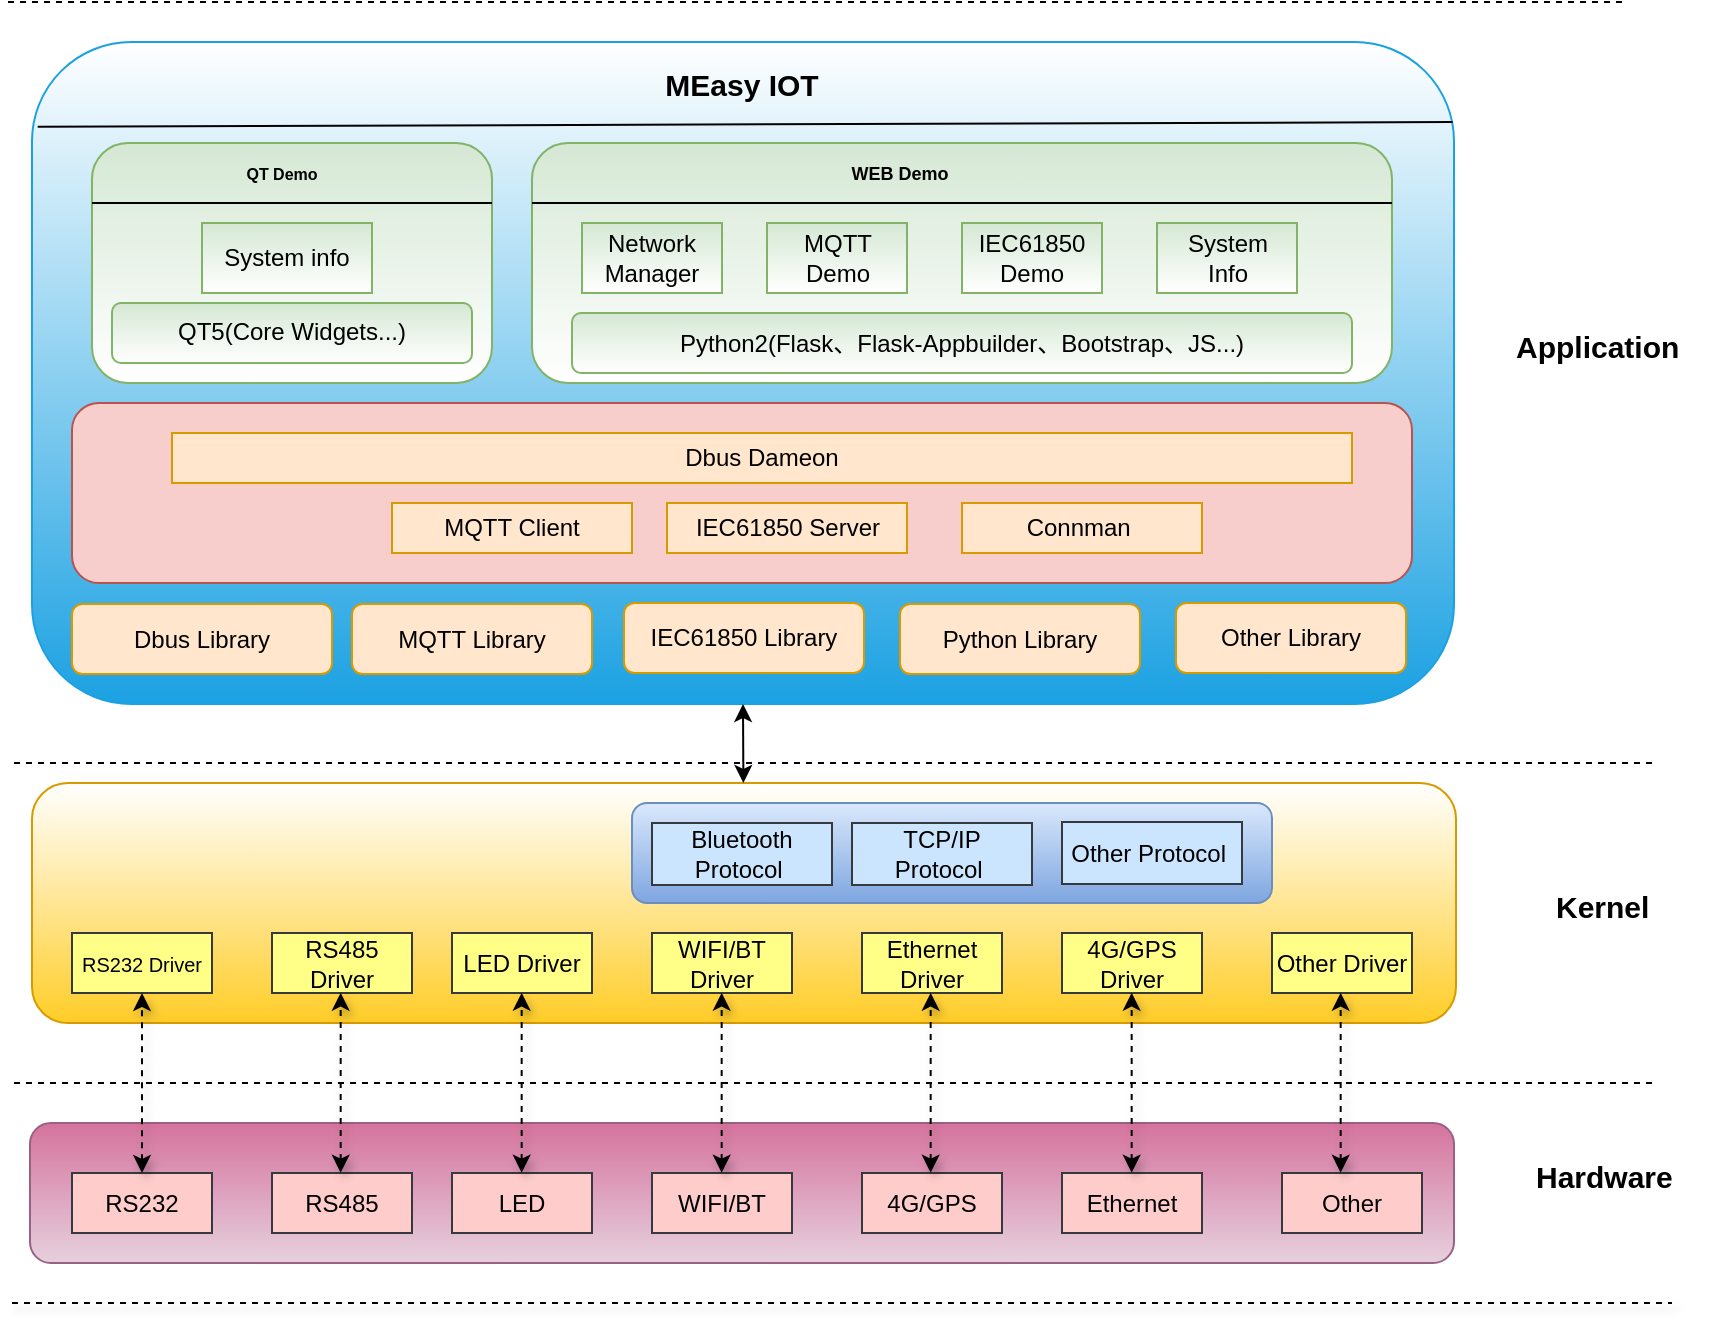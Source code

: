 <mxfile version="12.3.1" type="github" pages="1">
  <diagram id="WmeTKDI0ov2D66W9k7iv" name="第 1 页">
    <mxGraphModel dx="1038" dy="548" grid="1" gridSize="10" guides="1" tooltips="1" connect="1" arrows="1" fold="1" page="1" pageScale="1" pageWidth="1654" pageHeight="2336" math="0" shadow="0">
      <root>
        <mxCell id="0"/>
        <mxCell id="1" parent="0"/>
        <mxCell id="2YWFpv4NdZ1Yad-ay4ea-1" value="" style="rounded=1;whiteSpace=wrap;html=1;fillColor=#e6d0de;strokeColor=#996185;gradientDirection=north;gradientColor=#d5739d;" parent="1" vertex="1">
          <mxGeometry x="14" y="560.5" width="712" height="70" as="geometry"/>
        </mxCell>
        <mxCell id="2YWFpv4NdZ1Yad-ay4ea-2" value="" style="rounded=1;whiteSpace=wrap;html=1;fillColor=#ffcd28;strokeColor=#d79b00;gradientDirection=north;gradientColor=#ffffff;" parent="1" vertex="1">
          <mxGeometry x="15" y="390.5" width="712" height="120" as="geometry"/>
        </mxCell>
        <mxCell id="2YWFpv4NdZ1Yad-ay4ea-3" value="" style="rounded=1;whiteSpace=wrap;html=1;fillColor=#1ba1e2;strokeColor=#1ba1e2;gradientDirection=north;fontColor=#ffffff;gradientColor=#ffffff;" parent="1" vertex="1">
          <mxGeometry x="15" y="20" width="711" height="331" as="geometry"/>
        </mxCell>
        <mxCell id="2YWFpv4NdZ1Yad-ay4ea-4" value="" style="endArrow=none;dashed=1;html=1;shadow=0;rounded=1;comic=0;align=center;verticalAlign=bottom;horizontal=1;jumpStyle=sharp;" parent="1" edge="1">
          <mxGeometry width="50" height="50" relative="1" as="geometry">
            <mxPoint x="810" as="sourcePoint"/>
            <mxPoint as="targetPoint"/>
            <Array as="points"/>
          </mxGeometry>
        </mxCell>
        <mxCell id="2YWFpv4NdZ1Yad-ay4ea-5" value="" style="endArrow=none;dashed=1;html=1;shadow=0;rounded=1;comic=0;align=center;verticalAlign=bottom;horizontal=1;jumpStyle=sharp;" parent="1" edge="1">
          <mxGeometry width="50" height="50" relative="1" as="geometry">
            <mxPoint x="825" y="380.5" as="sourcePoint"/>
            <mxPoint x="5" y="380.5" as="targetPoint"/>
            <Array as="points"/>
          </mxGeometry>
        </mxCell>
        <mxCell id="2YWFpv4NdZ1Yad-ay4ea-6" value="" style="endArrow=none;dashed=1;html=1;shadow=0;rounded=1;comic=0;align=center;verticalAlign=bottom;horizontal=1;jumpStyle=sharp;" parent="1" edge="1">
          <mxGeometry width="50" height="50" relative="1" as="geometry">
            <mxPoint x="825" y="540.5" as="sourcePoint"/>
            <mxPoint x="5" y="540.5" as="targetPoint"/>
          </mxGeometry>
        </mxCell>
        <mxCell id="2YWFpv4NdZ1Yad-ay4ea-7" value="" style="endArrow=none;dashed=1;html=1;shadow=1;align=center;" parent="1" edge="1">
          <mxGeometry width="50" height="50" relative="1" as="geometry">
            <mxPoint x="5" y="650.5" as="sourcePoint"/>
            <mxPoint x="835" y="650.5" as="targetPoint"/>
          </mxGeometry>
        </mxCell>
        <mxCell id="2YWFpv4NdZ1Yad-ay4ea-8" value="RS232" style="rounded=0;whiteSpace=wrap;html=1;fillColor=#ffcccc;strokeColor=#36393d;" parent="1" vertex="1">
          <mxGeometry x="35" y="585.5" width="70" height="30" as="geometry"/>
        </mxCell>
        <mxCell id="2YWFpv4NdZ1Yad-ay4ea-9" value="RS485" style="rounded=0;whiteSpace=wrap;html=1;fillColor=#ffcccc;strokeColor=#36393d;" parent="1" vertex="1">
          <mxGeometry x="135" y="585.5" width="70" height="30" as="geometry"/>
        </mxCell>
        <mxCell id="2YWFpv4NdZ1Yad-ay4ea-10" value="LED" style="rounded=0;whiteSpace=wrap;html=1;fillColor=#ffcccc;strokeColor=#36393d;" parent="1" vertex="1">
          <mxGeometry x="225" y="585.5" width="70" height="30" as="geometry"/>
        </mxCell>
        <mxCell id="2YWFpv4NdZ1Yad-ay4ea-11" value="WIFI/BT" style="rounded=0;whiteSpace=wrap;html=1;fillColor=#ffcccc;strokeColor=#36393d;" parent="1" vertex="1">
          <mxGeometry x="325" y="585.5" width="70" height="30" as="geometry"/>
        </mxCell>
        <mxCell id="2YWFpv4NdZ1Yad-ay4ea-12" value="4G/GPS" style="rounded=0;whiteSpace=wrap;html=1;fillColor=#ffcccc;strokeColor=#36393d;" parent="1" vertex="1">
          <mxGeometry x="430" y="585.5" width="70" height="30" as="geometry"/>
        </mxCell>
        <mxCell id="2YWFpv4NdZ1Yad-ay4ea-13" value="Ethernet" style="rounded=0;whiteSpace=wrap;html=1;fillColor=#ffcccc;strokeColor=#36393d;" parent="1" vertex="1">
          <mxGeometry x="530" y="585.5" width="70" height="30" as="geometry"/>
        </mxCell>
        <mxCell id="2YWFpv4NdZ1Yad-ay4ea-14" value="Other" style="rounded=0;whiteSpace=wrap;html=1;fillColor=#ffcccc;strokeColor=#36393d;" parent="1" vertex="1">
          <mxGeometry x="640" y="585.5" width="70" height="30" as="geometry"/>
        </mxCell>
        <mxCell id="2YWFpv4NdZ1Yad-ay4ea-15" value="&lt;font style=&quot;font-size: 15px&quot;&gt;&lt;b&gt;Hardware&lt;/b&gt;&lt;/font&gt;" style="text;html=1;resizable=0;points=[];autosize=1;align=left;verticalAlign=top;spacingTop=-4;strokeWidth=3;" parent="1" vertex="1">
          <mxGeometry x="765" y="575.5" width="80" height="20" as="geometry"/>
        </mxCell>
        <mxCell id="2YWFpv4NdZ1Yad-ay4ea-16" value="&lt;font style=&quot;font-size: 10px&quot;&gt;RS232 Driver&lt;/font&gt;" style="rounded=0;whiteSpace=wrap;html=1;fillColor=#ffff88;strokeColor=#36393d;" parent="1" vertex="1">
          <mxGeometry x="35" y="465.5" width="70" height="30" as="geometry"/>
        </mxCell>
        <mxCell id="2YWFpv4NdZ1Yad-ay4ea-17" value="RS485 Driver" style="rounded=0;whiteSpace=wrap;html=1;fillColor=#ffff88;strokeColor=#36393d;" parent="1" vertex="1">
          <mxGeometry x="135" y="465.5" width="70" height="30" as="geometry"/>
        </mxCell>
        <mxCell id="2YWFpv4NdZ1Yad-ay4ea-18" value="LED Driver" style="rounded=0;whiteSpace=wrap;html=1;fillColor=#ffff88;strokeColor=#36393d;" parent="1" vertex="1">
          <mxGeometry x="225" y="465.5" width="70" height="30" as="geometry"/>
        </mxCell>
        <mxCell id="2YWFpv4NdZ1Yad-ay4ea-19" value="WIFI/BT Driver" style="rounded=0;whiteSpace=wrap;html=1;fillColor=#ffff88;strokeColor=#36393d;" parent="1" vertex="1">
          <mxGeometry x="325" y="465.5" width="70" height="30" as="geometry"/>
        </mxCell>
        <mxCell id="2YWFpv4NdZ1Yad-ay4ea-20" value="4G/GPS Driver" style="rounded=0;whiteSpace=wrap;html=1;fillColor=#ffff88;strokeColor=#36393d;" parent="1" vertex="1">
          <mxGeometry x="530" y="465.5" width="70" height="30" as="geometry"/>
        </mxCell>
        <mxCell id="2YWFpv4NdZ1Yad-ay4ea-21" value="Ethernet Driver" style="rounded=0;whiteSpace=wrap;html=1;fillColor=#ffff88;strokeColor=#36393d;" parent="1" vertex="1">
          <mxGeometry x="430" y="465.5" width="70" height="30" as="geometry"/>
        </mxCell>
        <mxCell id="2YWFpv4NdZ1Yad-ay4ea-22" value="Other Driver" style="rounded=0;whiteSpace=wrap;html=1;fillColor=#ffff88;strokeColor=#36393d;" parent="1" vertex="1">
          <mxGeometry x="635" y="465.5" width="70" height="30" as="geometry"/>
        </mxCell>
        <mxCell id="2YWFpv4NdZ1Yad-ay4ea-23" value="" style="rounded=1;whiteSpace=wrap;html=1;gradientColor=#7ea6e0;fillColor=#dae8fc;strokeColor=#6c8ebf;" parent="1" vertex="1">
          <mxGeometry x="315" y="400.5" width="320" height="50" as="geometry"/>
        </mxCell>
        <mxCell id="2YWFpv4NdZ1Yad-ay4ea-24" value="Bluetooth Protocol&amp;nbsp;" style="rounded=0;whiteSpace=wrap;html=1;fillColor=#cce5ff;strokeColor=#36393d;" parent="1" vertex="1">
          <mxGeometry x="325" y="410.5" width="90" height="31" as="geometry"/>
        </mxCell>
        <mxCell id="2YWFpv4NdZ1Yad-ay4ea-25" value="TCP/IP Protocol&amp;nbsp;" style="rounded=0;whiteSpace=wrap;html=1;fillColor=#cce5ff;strokeColor=#36393d;" parent="1" vertex="1">
          <mxGeometry x="425" y="410.5" width="90" height="31" as="geometry"/>
        </mxCell>
        <mxCell id="2YWFpv4NdZ1Yad-ay4ea-26" value="Other Protocol&amp;nbsp;" style="rounded=0;whiteSpace=wrap;html=1;fillColor=#cce5ff;strokeColor=#36393d;" parent="1" vertex="1">
          <mxGeometry x="530" y="410" width="90" height="31" as="geometry"/>
        </mxCell>
        <mxCell id="2YWFpv4NdZ1Yad-ay4ea-27" value="Dbus Library" style="rounded=1;whiteSpace=wrap;html=1;fillColor=#ffe6cc;strokeColor=#d79b00;" parent="1" vertex="1">
          <mxGeometry x="35" y="301" width="130" height="35" as="geometry"/>
        </mxCell>
        <mxCell id="2YWFpv4NdZ1Yad-ay4ea-28" value="MQTT Library" style="rounded=1;whiteSpace=wrap;html=1;fillColor=#ffe6cc;strokeColor=#d79b00;" parent="1" vertex="1">
          <mxGeometry x="175" y="301" width="120" height="35" as="geometry"/>
        </mxCell>
        <mxCell id="2YWFpv4NdZ1Yad-ay4ea-29" value="IEC61850 Library" style="rounded=1;whiteSpace=wrap;html=1;fillColor=#ffe6cc;strokeColor=#d79b00;" parent="1" vertex="1">
          <mxGeometry x="311" y="300.5" width="120" height="35" as="geometry"/>
        </mxCell>
        <mxCell id="2YWFpv4NdZ1Yad-ay4ea-30" value="Other Library" style="rounded=1;whiteSpace=wrap;html=1;fillColor=#ffe6cc;strokeColor=#d79b00;" parent="1" vertex="1">
          <mxGeometry x="587" y="300.5" width="115" height="35" as="geometry"/>
        </mxCell>
        <mxCell id="2YWFpv4NdZ1Yad-ay4ea-31" value="" style="rounded=1;whiteSpace=wrap;html=1;fillColor=#f8cecc;strokeColor=#b85450;" parent="1" vertex="1">
          <mxGeometry x="35" y="200.5" width="670" height="90" as="geometry"/>
        </mxCell>
        <mxCell id="2YWFpv4NdZ1Yad-ay4ea-32" value="" style="rounded=1;whiteSpace=wrap;html=1;fillColor=#d5e8d4;strokeColor=#82b366;gradientColor=#ffffff;" parent="1" vertex="1">
          <mxGeometry x="45" y="70.5" width="200" height="120" as="geometry"/>
        </mxCell>
        <mxCell id="2YWFpv4NdZ1Yad-ay4ea-33" value="" style="endArrow=classic;startArrow=classic;html=1;shadow=1;dashed=1;align=center;entryX=0.5;entryY=1;exitX=0.5;exitY=0;" parent="1" source="2YWFpv4NdZ1Yad-ay4ea-8" target="2YWFpv4NdZ1Yad-ay4ea-16" edge="1">
          <mxGeometry width="50" height="50" relative="1" as="geometry">
            <mxPoint x="45" y="570.5" as="sourcePoint"/>
            <mxPoint x="95" y="520.5" as="targetPoint"/>
          </mxGeometry>
        </mxCell>
        <mxCell id="2YWFpv4NdZ1Yad-ay4ea-34" value="" style="endArrow=classic;startArrow=classic;html=1;shadow=1;dashed=1;align=center;entryX=0.5;entryY=1;exitX=0.5;exitY=0;" parent="1" edge="1">
          <mxGeometry width="50" height="50" relative="1" as="geometry">
            <mxPoint x="169.333" y="585.333" as="sourcePoint"/>
            <mxPoint x="169.333" y="495.333" as="targetPoint"/>
          </mxGeometry>
        </mxCell>
        <mxCell id="2YWFpv4NdZ1Yad-ay4ea-35" value="" style="endArrow=classic;startArrow=classic;html=1;shadow=1;dashed=1;align=center;entryX=0.5;entryY=1;exitX=0.5;exitY=0;" parent="1" edge="1">
          <mxGeometry width="50" height="50" relative="1" as="geometry">
            <mxPoint x="259.833" y="585.333" as="sourcePoint"/>
            <mxPoint x="259.833" y="495.333" as="targetPoint"/>
          </mxGeometry>
        </mxCell>
        <mxCell id="2YWFpv4NdZ1Yad-ay4ea-36" value="" style="endArrow=classic;startArrow=classic;html=1;shadow=1;dashed=1;align=center;entryX=0.5;entryY=1;exitX=0.5;exitY=0;" parent="1" edge="1">
          <mxGeometry width="50" height="50" relative="1" as="geometry">
            <mxPoint x="359.833" y="585.333" as="sourcePoint"/>
            <mxPoint x="359.833" y="495.333" as="targetPoint"/>
          </mxGeometry>
        </mxCell>
        <mxCell id="2YWFpv4NdZ1Yad-ay4ea-37" value="" style="endArrow=classic;startArrow=classic;html=1;shadow=1;dashed=1;align=center;entryX=0.5;entryY=1;exitX=0.5;exitY=0;" parent="1" edge="1">
          <mxGeometry width="50" height="50" relative="1" as="geometry">
            <mxPoint x="464.333" y="585.333" as="sourcePoint"/>
            <mxPoint x="464.333" y="495.333" as="targetPoint"/>
          </mxGeometry>
        </mxCell>
        <mxCell id="2YWFpv4NdZ1Yad-ay4ea-38" value="" style="endArrow=classic;startArrow=classic;html=1;shadow=1;dashed=1;align=center;entryX=0.5;entryY=1;exitX=0.5;exitY=0;" parent="1" edge="1">
          <mxGeometry width="50" height="50" relative="1" as="geometry">
            <mxPoint x="564.833" y="585.333" as="sourcePoint"/>
            <mxPoint x="564.833" y="495.333" as="targetPoint"/>
          </mxGeometry>
        </mxCell>
        <mxCell id="2YWFpv4NdZ1Yad-ay4ea-39" value="" style="endArrow=classic;startArrow=classic;html=1;shadow=1;dashed=1;align=center;entryX=0.5;entryY=1;exitX=0.5;exitY=0;" parent="1" edge="1">
          <mxGeometry width="50" height="50" relative="1" as="geometry">
            <mxPoint x="669.333" y="585.333" as="sourcePoint"/>
            <mxPoint x="669.333" y="495.333" as="targetPoint"/>
          </mxGeometry>
        </mxCell>
        <mxCell id="2YWFpv4NdZ1Yad-ay4ea-40" value="&lt;font style=&quot;font-size: 15px&quot;&gt;&lt;b&gt;Kernel&lt;/b&gt;&lt;/font&gt;" style="text;html=1;resizable=0;points=[];autosize=1;align=left;verticalAlign=top;spacingTop=-4;" parent="1" vertex="1">
          <mxGeometry x="775" y="440.5" width="60" height="20" as="geometry"/>
        </mxCell>
        <mxCell id="2YWFpv4NdZ1Yad-ay4ea-41" value="&lt;font style=&quot;font-size: 15px&quot;&gt;&lt;b&gt;Application&lt;/b&gt;&lt;/font&gt;" style="text;html=1;resizable=0;points=[];autosize=1;align=left;verticalAlign=top;spacingTop=-4;" parent="1" vertex="1">
          <mxGeometry x="755" y="160.5" width="100" height="20" as="geometry"/>
        </mxCell>
        <mxCell id="2YWFpv4NdZ1Yad-ay4ea-42" value="Python Library" style="rounded=1;whiteSpace=wrap;html=1;fillColor=#ffe6cc;strokeColor=#d79b00;" parent="1" vertex="1">
          <mxGeometry x="449" y="301" width="120" height="35" as="geometry"/>
        </mxCell>
        <mxCell id="2YWFpv4NdZ1Yad-ay4ea-43" value="" style="rounded=1;whiteSpace=wrap;html=1;fillColor=#d5e8d4;strokeColor=#82b366;gradientColor=#ffffff;" parent="1" vertex="1">
          <mxGeometry x="265" y="70.5" width="430" height="120" as="geometry"/>
        </mxCell>
        <mxCell id="2YWFpv4NdZ1Yad-ay4ea-44" value="" style="endArrow=classic;startArrow=classic;html=1;entryX=0.5;entryY=1;" parent="1" source="2YWFpv4NdZ1Yad-ay4ea-2" target="2YWFpv4NdZ1Yad-ay4ea-3" edge="1">
          <mxGeometry width="50" height="50" relative="1" as="geometry">
            <mxPoint x="371" y="369.789" as="sourcePoint"/>
            <mxPoint x="371" y="360.5" as="targetPoint"/>
          </mxGeometry>
        </mxCell>
        <mxCell id="2YWFpv4NdZ1Yad-ay4ea-45" value="Network Manager" style="rounded=0;whiteSpace=wrap;html=1;fillColor=#d5e8d4;strokeColor=#82b366;gradientColor=#ffffff;" parent="1" vertex="1">
          <mxGeometry x="290" y="110.5" width="70" height="35" as="geometry"/>
        </mxCell>
        <mxCell id="2YWFpv4NdZ1Yad-ay4ea-46" value="MQTT Demo" style="rounded=0;whiteSpace=wrap;html=1;fillColor=#d5e8d4;strokeColor=#82b366;gradientColor=#ffffff;" parent="1" vertex="1">
          <mxGeometry x="382.5" y="110.5" width="70" height="35" as="geometry"/>
        </mxCell>
        <mxCell id="2YWFpv4NdZ1Yad-ay4ea-47" value="IEC61850&lt;br&gt;Demo" style="rounded=0;whiteSpace=wrap;html=1;fillColor=#d5e8d4;strokeColor=#82b366;gradientColor=#ffffff;" parent="1" vertex="1">
          <mxGeometry x="480" y="110.5" width="70" height="35" as="geometry"/>
        </mxCell>
        <mxCell id="2YWFpv4NdZ1Yad-ay4ea-48" value="System info" style="rounded=0;whiteSpace=wrap;html=1;fillColor=#d5e8d4;strokeColor=#82b366;gradientColor=#ffffff;" parent="1" vertex="1">
          <mxGeometry x="100" y="110.5" width="85" height="35" as="geometry"/>
        </mxCell>
        <mxCell id="2YWFpv4NdZ1Yad-ay4ea-49" value="System&lt;br&gt;Info" style="rounded=0;whiteSpace=wrap;html=1;fillColor=#d5e8d4;strokeColor=#82b366;gradientColor=#ffffff;" parent="1" vertex="1">
          <mxGeometry x="577.5" y="110.5" width="70" height="35" as="geometry"/>
        </mxCell>
        <mxCell id="2YWFpv4NdZ1Yad-ay4ea-50" value="MQTT Client" style="rounded=0;whiteSpace=wrap;html=1;fillColor=#ffe6cc;strokeColor=#d79b00;" parent="1" vertex="1">
          <mxGeometry x="195" y="250.5" width="120" height="25" as="geometry"/>
        </mxCell>
        <mxCell id="2YWFpv4NdZ1Yad-ay4ea-51" value="IEC61850 Server" style="rounded=0;whiteSpace=wrap;html=1;fillColor=#ffe6cc;strokeColor=#d79b00;" parent="1" vertex="1">
          <mxGeometry x="332.5" y="250.5" width="120" height="25" as="geometry"/>
        </mxCell>
        <mxCell id="2YWFpv4NdZ1Yad-ay4ea-52" value="Dbus Dameon" style="rounded=0;whiteSpace=wrap;html=1;fillColor=#ffe6cc;strokeColor=#d79b00;" parent="1" vertex="1">
          <mxGeometry x="85" y="215.5" width="590" height="25" as="geometry"/>
        </mxCell>
        <mxCell id="2YWFpv4NdZ1Yad-ay4ea-53" value="Connman&amp;nbsp;" style="rounded=0;whiteSpace=wrap;html=1;fillColor=#ffe6cc;strokeColor=#d79b00;" parent="1" vertex="1">
          <mxGeometry x="480" y="250.5" width="120" height="25" as="geometry"/>
        </mxCell>
        <mxCell id="2YWFpv4NdZ1Yad-ay4ea-54" value="" style="endArrow=none;html=1;exitX=0;exitY=0.25;exitDx=0;exitDy=0;entryX=1;entryY=0.25;entryDx=0;entryDy=0;" parent="1" source="2YWFpv4NdZ1Yad-ay4ea-32" target="2YWFpv4NdZ1Yad-ay4ea-32" edge="1">
          <mxGeometry width="50" height="50" relative="1" as="geometry">
            <mxPoint x="115" y="120.5" as="sourcePoint"/>
            <mxPoint x="165" y="70.5" as="targetPoint"/>
          </mxGeometry>
        </mxCell>
        <mxCell id="2YWFpv4NdZ1Yad-ay4ea-55" value="&lt;div style=&quot;text-align: left ; font-size: 12px&quot;&gt;&lt;font style=&quot;font-size: 12px&quot;&gt;QT5(Core&amp;nbsp;Widgets...&lt;/font&gt;&lt;span&gt;)&lt;/span&gt;&lt;/div&gt;" style="rounded=1;whiteSpace=wrap;html=1;verticalAlign=top;align=center;fontSize=2;fillColor=#d5e8d4;strokeColor=#82b366;gradientColor=#ffffff;" parent="1" vertex="1">
          <mxGeometry x="55" y="150.5" width="180" height="30" as="geometry"/>
        </mxCell>
        <mxCell id="2YWFpv4NdZ1Yad-ay4ea-56" value="" style="endArrow=none;html=1;fontSize=2;exitX=0;exitY=0.25;exitDx=0;exitDy=0;entryX=1;entryY=0.25;entryDx=0;entryDy=0;" parent="1" source="2YWFpv4NdZ1Yad-ay4ea-43" target="2YWFpv4NdZ1Yad-ay4ea-43" edge="1">
          <mxGeometry width="50" height="50" relative="1" as="geometry">
            <mxPoint x="265" y="140.5" as="sourcePoint"/>
            <mxPoint x="315" y="90.5" as="targetPoint"/>
          </mxGeometry>
        </mxCell>
        <mxCell id="2YWFpv4NdZ1Yad-ay4ea-57" value="&lt;font style=&quot;font-size: 12px&quot;&gt;Python2(Flask、Flask-Appbuilder、Bootstrap、JS...)&lt;/font&gt;" style="rounded=1;whiteSpace=wrap;html=1;fontSize=2;align=center;fillColor=#d5e8d4;strokeColor=#82b366;gradientColor=#ffffff;" parent="1" vertex="1">
          <mxGeometry x="285" y="155.5" width="390" height="30" as="geometry"/>
        </mxCell>
        <mxCell id="2YWFpv4NdZ1Yad-ay4ea-58" value="WEB Demo" style="text;html=1;strokeColor=none;fillColor=none;align=center;verticalAlign=middle;whiteSpace=wrap;rounded=0;fontSize=9;fontStyle=1" parent="1" vertex="1">
          <mxGeometry x="405" y="70.5" width="88" height="30" as="geometry"/>
        </mxCell>
        <mxCell id="2YWFpv4NdZ1Yad-ay4ea-59" value="QT Demo" style="text;html=1;strokeColor=none;fillColor=none;align=center;verticalAlign=middle;whiteSpace=wrap;rounded=0;fontSize=8;fontStyle=1" parent="1" vertex="1">
          <mxGeometry x="100" y="75.5" width="80" height="20" as="geometry"/>
        </mxCell>
        <mxCell id="2YWFpv4NdZ1Yad-ay4ea-60" value="" style="endArrow=none;html=1;fontSize=9;exitX=0.004;exitY=0.128;exitDx=0;exitDy=0;exitPerimeter=0;entryX=0.999;entryY=0.121;entryDx=0;entryDy=0;entryPerimeter=0;" parent="1" source="2YWFpv4NdZ1Yad-ay4ea-3" target="2YWFpv4NdZ1Yad-ay4ea-3" edge="1">
          <mxGeometry width="50" height="50" relative="1" as="geometry">
            <mxPoint x="25" y="100.5" as="sourcePoint"/>
            <mxPoint x="75" y="50.5" as="targetPoint"/>
          </mxGeometry>
        </mxCell>
        <mxCell id="2YWFpv4NdZ1Yad-ay4ea-61" value="&lt;b style=&quot;font-size: 15px&quot;&gt;MEasy IOT&lt;/b&gt;" style="text;html=1;strokeColor=none;fillColor=none;align=center;verticalAlign=middle;whiteSpace=wrap;rounded=0;fontSize=15;" parent="1" vertex="1">
          <mxGeometry x="305" y="30.5" width="130" height="20" as="geometry"/>
        </mxCell>
      </root>
    </mxGraphModel>
  </diagram>
</mxfile>
